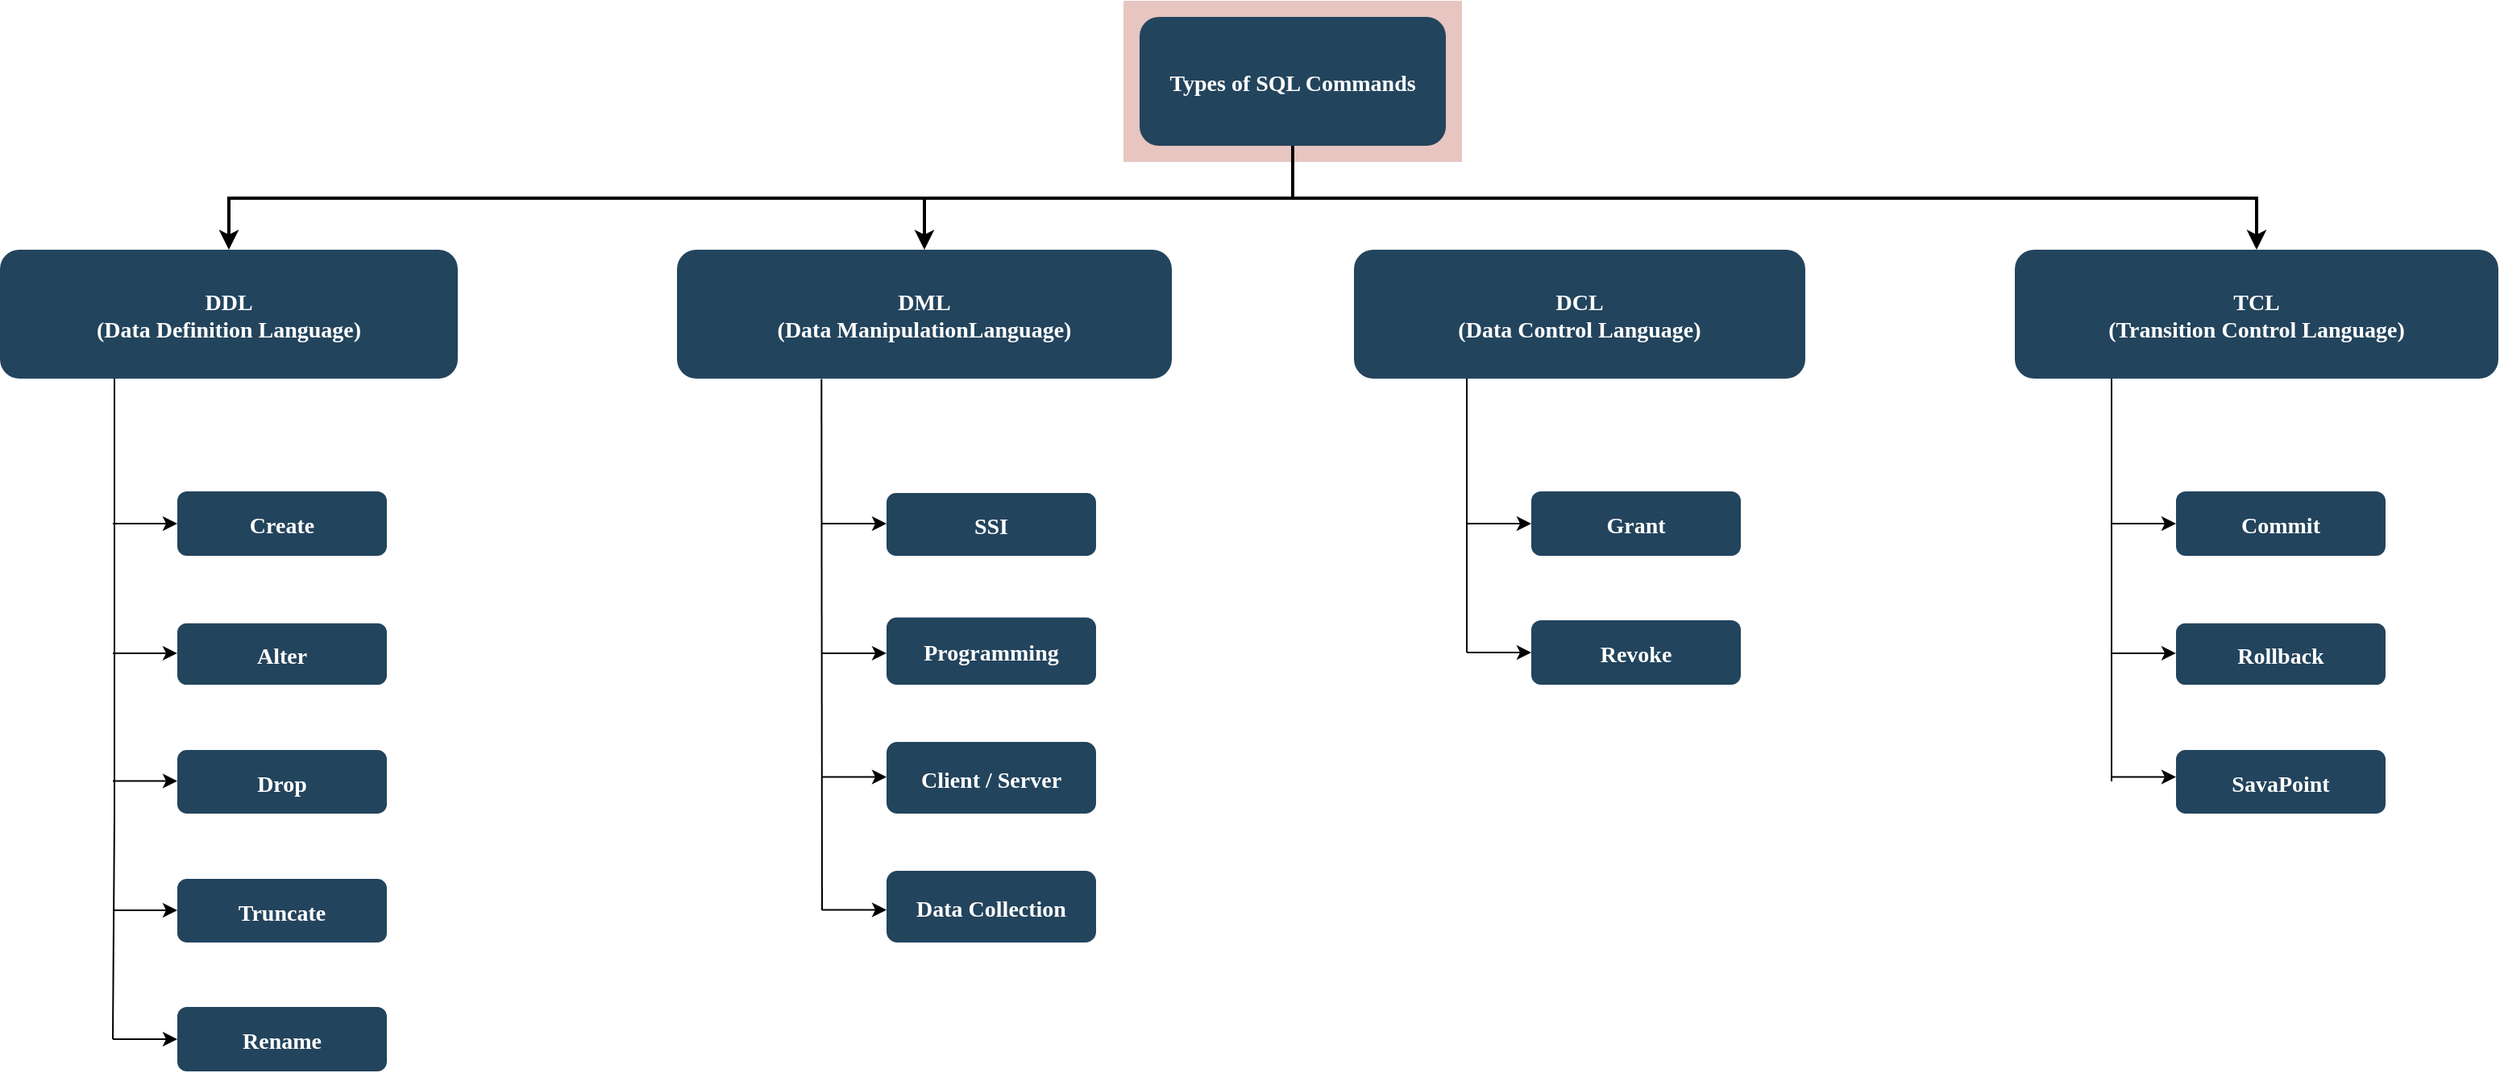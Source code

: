 <mxfile version="18.1.3" type="github">
  <diagram name="Page-1" id="2c0d36ab-eaac-3732-788b-9136903baeff">
    <mxGraphModel dx="1038" dy="539" grid="1" gridSize="10" guides="1" tooltips="1" connect="1" arrows="1" fold="1" page="1" pageScale="1.5" pageWidth="1169" pageHeight="827" background="none" math="0" shadow="0">
      <root>
        <mxCell id="0" />
        <mxCell id="1" parent="0" />
        <mxCell id="123" value="" style="fillColor=#AE4132;strokeColor=none;opacity=30;" parent="1" vertex="1">
          <mxGeometry x="747" y="175.5" width="210" height="100.0" as="geometry" />
        </mxCell>
        <mxCell id="2" value="Types of SQL Commands" style="rounded=1;fillColor=#23445D;gradientColor=none;strokeColor=none;fontColor=#FFFFFF;fontStyle=1;fontFamily=Tahoma;fontSize=14" parent="1" vertex="1">
          <mxGeometry x="757" y="185.5" width="190" height="80" as="geometry" />
        </mxCell>
        <mxCell id="4" value="TCL&#xa;(Transition Control Language)" style="rounded=1;fillColor=#23445D;gradientColor=none;strokeColor=none;fontColor=#FFFFFF;fontStyle=1;fontFamily=Tahoma;fontSize=14" parent="1" vertex="1">
          <mxGeometry x="1300" y="330" width="300" height="80" as="geometry" />
        </mxCell>
        <mxCell id="9" value="" style="edgeStyle=elbowEdgeStyle;elbow=vertical;strokeWidth=2;rounded=0" parent="1" source="2" target="4" edge="1">
          <mxGeometry x="337" y="215.5" width="100" height="100" as="geometry">
            <mxPoint x="337" y="315.5" as="sourcePoint" />
            <mxPoint x="437" y="215.5" as="targetPoint" />
          </mxGeometry>
        </mxCell>
        <mxCell id="10" value="DCL&#xa;(Data Control Language)" style="rounded=1;fillColor=#23445D;gradientColor=none;strokeColor=none;fontColor=#FFFFFF;fontStyle=1;fontFamily=Tahoma;fontSize=14" parent="1" vertex="1">
          <mxGeometry x="890" y="330" width="280" height="80" as="geometry" />
        </mxCell>
        <mxCell id="12" value="DML&#xa;(Data ManipulationLanguage)" style="rounded=1;fillColor=#23445D;gradientColor=none;strokeColor=none;fontColor=#FFFFFF;fontStyle=1;fontFamily=Tahoma;fontSize=14" parent="1" vertex="1">
          <mxGeometry x="470" y="330" width="307" height="80" as="geometry" />
        </mxCell>
        <mxCell id="13" value="DDL&#xa;(Data Definition Language)" style="rounded=1;fillColor=#23445D;gradientColor=none;strokeColor=none;fontColor=#FFFFFF;fontStyle=1;fontFamily=Tahoma;fontSize=14" parent="1" vertex="1">
          <mxGeometry x="50" y="330" width="284" height="80" as="geometry" />
        </mxCell>
        <mxCell id="16" value="Create" style="rounded=1;fillColor=#23445D;gradientColor=none;strokeColor=none;fontColor=#FFFFFF;fontStyle=1;fontFamily=Tahoma;fontSize=14" parent="1" vertex="1">
          <mxGeometry x="160" y="480" width="130" height="40" as="geometry" />
        </mxCell>
        <mxCell id="17" value="Alter" style="rounded=1;fillColor=#23445D;gradientColor=none;strokeColor=none;fontColor=#FFFFFF;fontStyle=1;fontFamily=Tahoma;fontSize=14" parent="1" vertex="1">
          <mxGeometry x="160" y="561.88" width="130" height="38.12" as="geometry" />
        </mxCell>
        <mxCell id="18" value="Drop" style="rounded=1;fillColor=#23445D;gradientColor=none;strokeColor=none;fontColor=#FFFFFF;fontStyle=1;fontFamily=Tahoma;fontSize=14" parent="1" vertex="1">
          <mxGeometry x="160" y="640.5" width="130" height="39.5" as="geometry" />
        </mxCell>
        <mxCell id="19" value="Truncate" style="rounded=1;fillColor=#23445D;gradientColor=none;strokeColor=none;fontColor=#FFFFFF;fontStyle=1;fontFamily=Tahoma;fontSize=14" parent="1" vertex="1">
          <mxGeometry x="160" y="720.5" width="130" height="39.5" as="geometry" />
        </mxCell>
        <mxCell id="20" value="Rename" style="rounded=1;fillColor=#23445D;gradientColor=none;strokeColor=none;fontColor=#FFFFFF;fontStyle=1;fontFamily=Tahoma;fontSize=14" parent="1" vertex="1">
          <mxGeometry x="160" y="800" width="130" height="40" as="geometry" />
        </mxCell>
        <mxCell id="29" value="SSI" style="rounded=1;fillColor=#23445D;gradientColor=none;strokeColor=none;fontColor=#FFFFFF;fontStyle=1;fontFamily=Tahoma;fontSize=14" parent="1" vertex="1">
          <mxGeometry x="600" y="481" width="130" height="39" as="geometry" />
        </mxCell>
        <mxCell id="30" value="Programming" style="rounded=1;fillColor=#23445D;gradientColor=none;strokeColor=none;fontColor=#FFFFFF;fontStyle=1;fontFamily=Tahoma;fontSize=14" parent="1" vertex="1">
          <mxGeometry x="600" y="558.25" width="130" height="41.75" as="geometry" />
        </mxCell>
        <mxCell id="31" value="Client / Server" style="rounded=1;fillColor=#23445D;gradientColor=none;strokeColor=none;fontColor=#FFFFFF;fontStyle=1;fontFamily=Tahoma;fontSize=14" parent="1" vertex="1">
          <mxGeometry x="600" y="635.5" width="130" height="44.5" as="geometry" />
        </mxCell>
        <mxCell id="32" value="Data Collection" style="rounded=1;fillColor=#23445D;gradientColor=none;strokeColor=none;fontColor=#FFFFFF;fontStyle=1;fontFamily=Tahoma;fontSize=14" parent="1" vertex="1">
          <mxGeometry x="600" y="715.5" width="130" height="44.5" as="geometry" />
        </mxCell>
        <mxCell id="41" value="Grant" style="rounded=1;fillColor=#23445D;gradientColor=none;strokeColor=none;fontColor=#FFFFFF;fontStyle=1;fontFamily=Tahoma;fontSize=14" parent="1" vertex="1">
          <mxGeometry x="1000" y="480" width="130" height="40" as="geometry" />
        </mxCell>
        <mxCell id="42" value="Revoke" style="rounded=1;fillColor=#23445D;gradientColor=none;strokeColor=none;fontColor=#FFFFFF;fontStyle=1;fontFamily=Tahoma;fontSize=14" parent="1" vertex="1">
          <mxGeometry x="1000" y="560" width="130" height="40" as="geometry" />
        </mxCell>
        <mxCell id="48" value="Commit" style="rounded=1;fillColor=#23445D;gradientColor=none;strokeColor=none;fontColor=#FFFFFF;fontStyle=1;fontFamily=Tahoma;fontSize=14" parent="1" vertex="1">
          <mxGeometry x="1400" y="480" width="130" height="40" as="geometry" />
        </mxCell>
        <mxCell id="49" value="Rollback" style="rounded=1;fillColor=#23445D;gradientColor=none;strokeColor=none;fontColor=#FFFFFF;fontStyle=1;fontFamily=Tahoma;fontSize=14" parent="1" vertex="1">
          <mxGeometry x="1400" y="561.88" width="130" height="38.12" as="geometry" />
        </mxCell>
        <mxCell id="50" value="SavaPoint" style="rounded=1;fillColor=#23445D;gradientColor=none;strokeColor=none;fontColor=#FFFFFF;fontStyle=1;fontFamily=Tahoma;fontSize=14" parent="1" vertex="1">
          <mxGeometry x="1400" y="640.5" width="130" height="39.5" as="geometry" />
        </mxCell>
        <mxCell id="59" value="" style="edgeStyle=elbowEdgeStyle;elbow=vertical;strokeWidth=2;rounded=0" parent="1" source="2" target="12" edge="1">
          <mxGeometry x="347" y="225.5" width="100" height="100" as="geometry">
            <mxPoint x="862.0" y="275.5" as="sourcePoint" />
            <mxPoint x="1467.0" y="345.5" as="targetPoint" />
          </mxGeometry>
        </mxCell>
        <mxCell id="61" value="" style="edgeStyle=elbowEdgeStyle;elbow=vertical;strokeWidth=2;rounded=0" parent="1" source="2" target="13" edge="1">
          <mxGeometry x="-23" y="135.5" width="100" height="100" as="geometry">
            <mxPoint x="-23" y="235.5" as="sourcePoint" />
            <mxPoint x="77" y="135.5" as="targetPoint" />
          </mxGeometry>
        </mxCell>
        <mxCell id="GgbsT9gBfLRiWiuPZHdH-124" value="" style="endArrow=none;html=1;rounded=0;entryX=0.25;entryY=1;entryDx=0;entryDy=0;" edge="1" parent="1" target="13">
          <mxGeometry width="50" height="50" relative="1" as="geometry">
            <mxPoint x="120" y="820" as="sourcePoint" />
            <mxPoint x="520" y="480" as="targetPoint" />
            <Array as="points">
              <mxPoint x="121" y="680" />
            </Array>
          </mxGeometry>
        </mxCell>
        <mxCell id="GgbsT9gBfLRiWiuPZHdH-125" value="" style="endArrow=classic;html=1;rounded=0;" edge="1" parent="1">
          <mxGeometry width="50" height="50" relative="1" as="geometry">
            <mxPoint x="120" y="500" as="sourcePoint" />
            <mxPoint x="160" y="500" as="targetPoint" />
          </mxGeometry>
        </mxCell>
        <mxCell id="GgbsT9gBfLRiWiuPZHdH-126" value="" style="endArrow=classic;html=1;rounded=0;" edge="1" parent="1">
          <mxGeometry width="50" height="50" relative="1" as="geometry">
            <mxPoint x="120" y="580.44" as="sourcePoint" />
            <mxPoint x="160" y="580.44" as="targetPoint" />
          </mxGeometry>
        </mxCell>
        <mxCell id="GgbsT9gBfLRiWiuPZHdH-127" value="" style="endArrow=classic;html=1;rounded=0;" edge="1" parent="1">
          <mxGeometry width="50" height="50" relative="1" as="geometry">
            <mxPoint x="120" y="740" as="sourcePoint" />
            <mxPoint x="160" y="740" as="targetPoint" />
          </mxGeometry>
        </mxCell>
        <mxCell id="GgbsT9gBfLRiWiuPZHdH-128" value="" style="endArrow=classic;html=1;rounded=0;" edge="1" parent="1">
          <mxGeometry width="50" height="50" relative="1" as="geometry">
            <mxPoint x="120" y="659.75" as="sourcePoint" />
            <mxPoint x="160" y="659.75" as="targetPoint" />
            <Array as="points">
              <mxPoint x="140" y="659.75" />
            </Array>
          </mxGeometry>
        </mxCell>
        <mxCell id="GgbsT9gBfLRiWiuPZHdH-129" value="" style="endArrow=classic;html=1;rounded=0;entryX=0;entryY=0.5;entryDx=0;entryDy=0;" edge="1" parent="1" target="20">
          <mxGeometry width="50" height="50" relative="1" as="geometry">
            <mxPoint x="120" y="820" as="sourcePoint" />
            <mxPoint x="170" y="750" as="targetPoint" />
          </mxGeometry>
        </mxCell>
        <mxCell id="GgbsT9gBfLRiWiuPZHdH-130" value="" style="endArrow=none;html=1;rounded=0;entryX=0.292;entryY=1.003;entryDx=0;entryDy=0;entryPerimeter=0;" edge="1" parent="1" target="12">
          <mxGeometry width="50" height="50" relative="1" as="geometry">
            <mxPoint x="560" y="740" as="sourcePoint" />
            <mxPoint x="560" y="420" as="targetPoint" />
          </mxGeometry>
        </mxCell>
        <mxCell id="GgbsT9gBfLRiWiuPZHdH-131" value="" style="endArrow=classic;html=1;rounded=0;" edge="1" parent="1">
          <mxGeometry width="50" height="50" relative="1" as="geometry">
            <mxPoint x="560" y="739.75" as="sourcePoint" />
            <mxPoint x="600" y="739.75" as="targetPoint" />
          </mxGeometry>
        </mxCell>
        <mxCell id="GgbsT9gBfLRiWiuPZHdH-132" value="" style="endArrow=classic;html=1;rounded=0;" edge="1" parent="1">
          <mxGeometry width="50" height="50" relative="1" as="geometry">
            <mxPoint x="560" y="500" as="sourcePoint" />
            <mxPoint x="600" y="500" as="targetPoint" />
          </mxGeometry>
        </mxCell>
        <mxCell id="GgbsT9gBfLRiWiuPZHdH-133" value="" style="endArrow=classic;html=1;rounded=0;" edge="1" parent="1">
          <mxGeometry width="50" height="50" relative="1" as="geometry">
            <mxPoint x="560" y="657.25" as="sourcePoint" />
            <mxPoint x="600" y="657.25" as="targetPoint" />
          </mxGeometry>
        </mxCell>
        <mxCell id="GgbsT9gBfLRiWiuPZHdH-134" value="" style="endArrow=classic;html=1;rounded=0;" edge="1" parent="1">
          <mxGeometry width="50" height="50" relative="1" as="geometry">
            <mxPoint x="560" y="580.44" as="sourcePoint" />
            <mxPoint x="600" y="580.44" as="targetPoint" />
          </mxGeometry>
        </mxCell>
        <mxCell id="GgbsT9gBfLRiWiuPZHdH-136" value="" style="endArrow=none;html=1;rounded=0;entryX=0.25;entryY=1;entryDx=0;entryDy=0;" edge="1" parent="1" target="10">
          <mxGeometry width="50" height="50" relative="1" as="geometry">
            <mxPoint x="960" y="580" as="sourcePoint" />
            <mxPoint x="980" y="560" as="targetPoint" />
          </mxGeometry>
        </mxCell>
        <mxCell id="GgbsT9gBfLRiWiuPZHdH-137" value="" style="endArrow=classic;html=1;rounded=0;entryX=0;entryY=0.5;entryDx=0;entryDy=0;" edge="1" parent="1" target="41">
          <mxGeometry width="50" height="50" relative="1" as="geometry">
            <mxPoint x="960" y="500" as="sourcePoint" />
            <mxPoint x="980" y="560" as="targetPoint" />
          </mxGeometry>
        </mxCell>
        <mxCell id="GgbsT9gBfLRiWiuPZHdH-140" value="" style="endArrow=classic;html=1;rounded=0;entryX=0;entryY=0.5;entryDx=0;entryDy=0;" edge="1" parent="1" target="42">
          <mxGeometry width="50" height="50" relative="1" as="geometry">
            <mxPoint x="960" y="580" as="sourcePoint" />
            <mxPoint x="1010" y="510" as="targetPoint" />
          </mxGeometry>
        </mxCell>
        <mxCell id="GgbsT9gBfLRiWiuPZHdH-142" value="" style="endArrow=none;html=1;rounded=0;" edge="1" parent="1">
          <mxGeometry width="50" height="50" relative="1" as="geometry">
            <mxPoint x="1360" y="660" as="sourcePoint" />
            <mxPoint x="1360" y="410" as="targetPoint" />
          </mxGeometry>
        </mxCell>
        <mxCell id="GgbsT9gBfLRiWiuPZHdH-143" value="" style="endArrow=classic;html=1;rounded=0;entryX=0;entryY=0.5;entryDx=0;entryDy=0;" edge="1" parent="1">
          <mxGeometry width="50" height="50" relative="1" as="geometry">
            <mxPoint x="1360" y="657.25" as="sourcePoint" />
            <mxPoint x="1400" y="657.25" as="targetPoint" />
          </mxGeometry>
        </mxCell>
        <mxCell id="GgbsT9gBfLRiWiuPZHdH-144" value="" style="endArrow=classic;html=1;rounded=0;entryX=0;entryY=0.5;entryDx=0;entryDy=0;" edge="1" parent="1">
          <mxGeometry width="50" height="50" relative="1" as="geometry">
            <mxPoint x="1360" y="580.44" as="sourcePoint" />
            <mxPoint x="1400" y="580.44" as="targetPoint" />
          </mxGeometry>
        </mxCell>
        <mxCell id="GgbsT9gBfLRiWiuPZHdH-145" value="" style="endArrow=classic;html=1;rounded=0;entryX=0;entryY=0.5;entryDx=0;entryDy=0;" edge="1" parent="1">
          <mxGeometry width="50" height="50" relative="1" as="geometry">
            <mxPoint x="1360" y="500" as="sourcePoint" />
            <mxPoint x="1400" y="500" as="targetPoint" />
          </mxGeometry>
        </mxCell>
      </root>
    </mxGraphModel>
  </diagram>
</mxfile>
